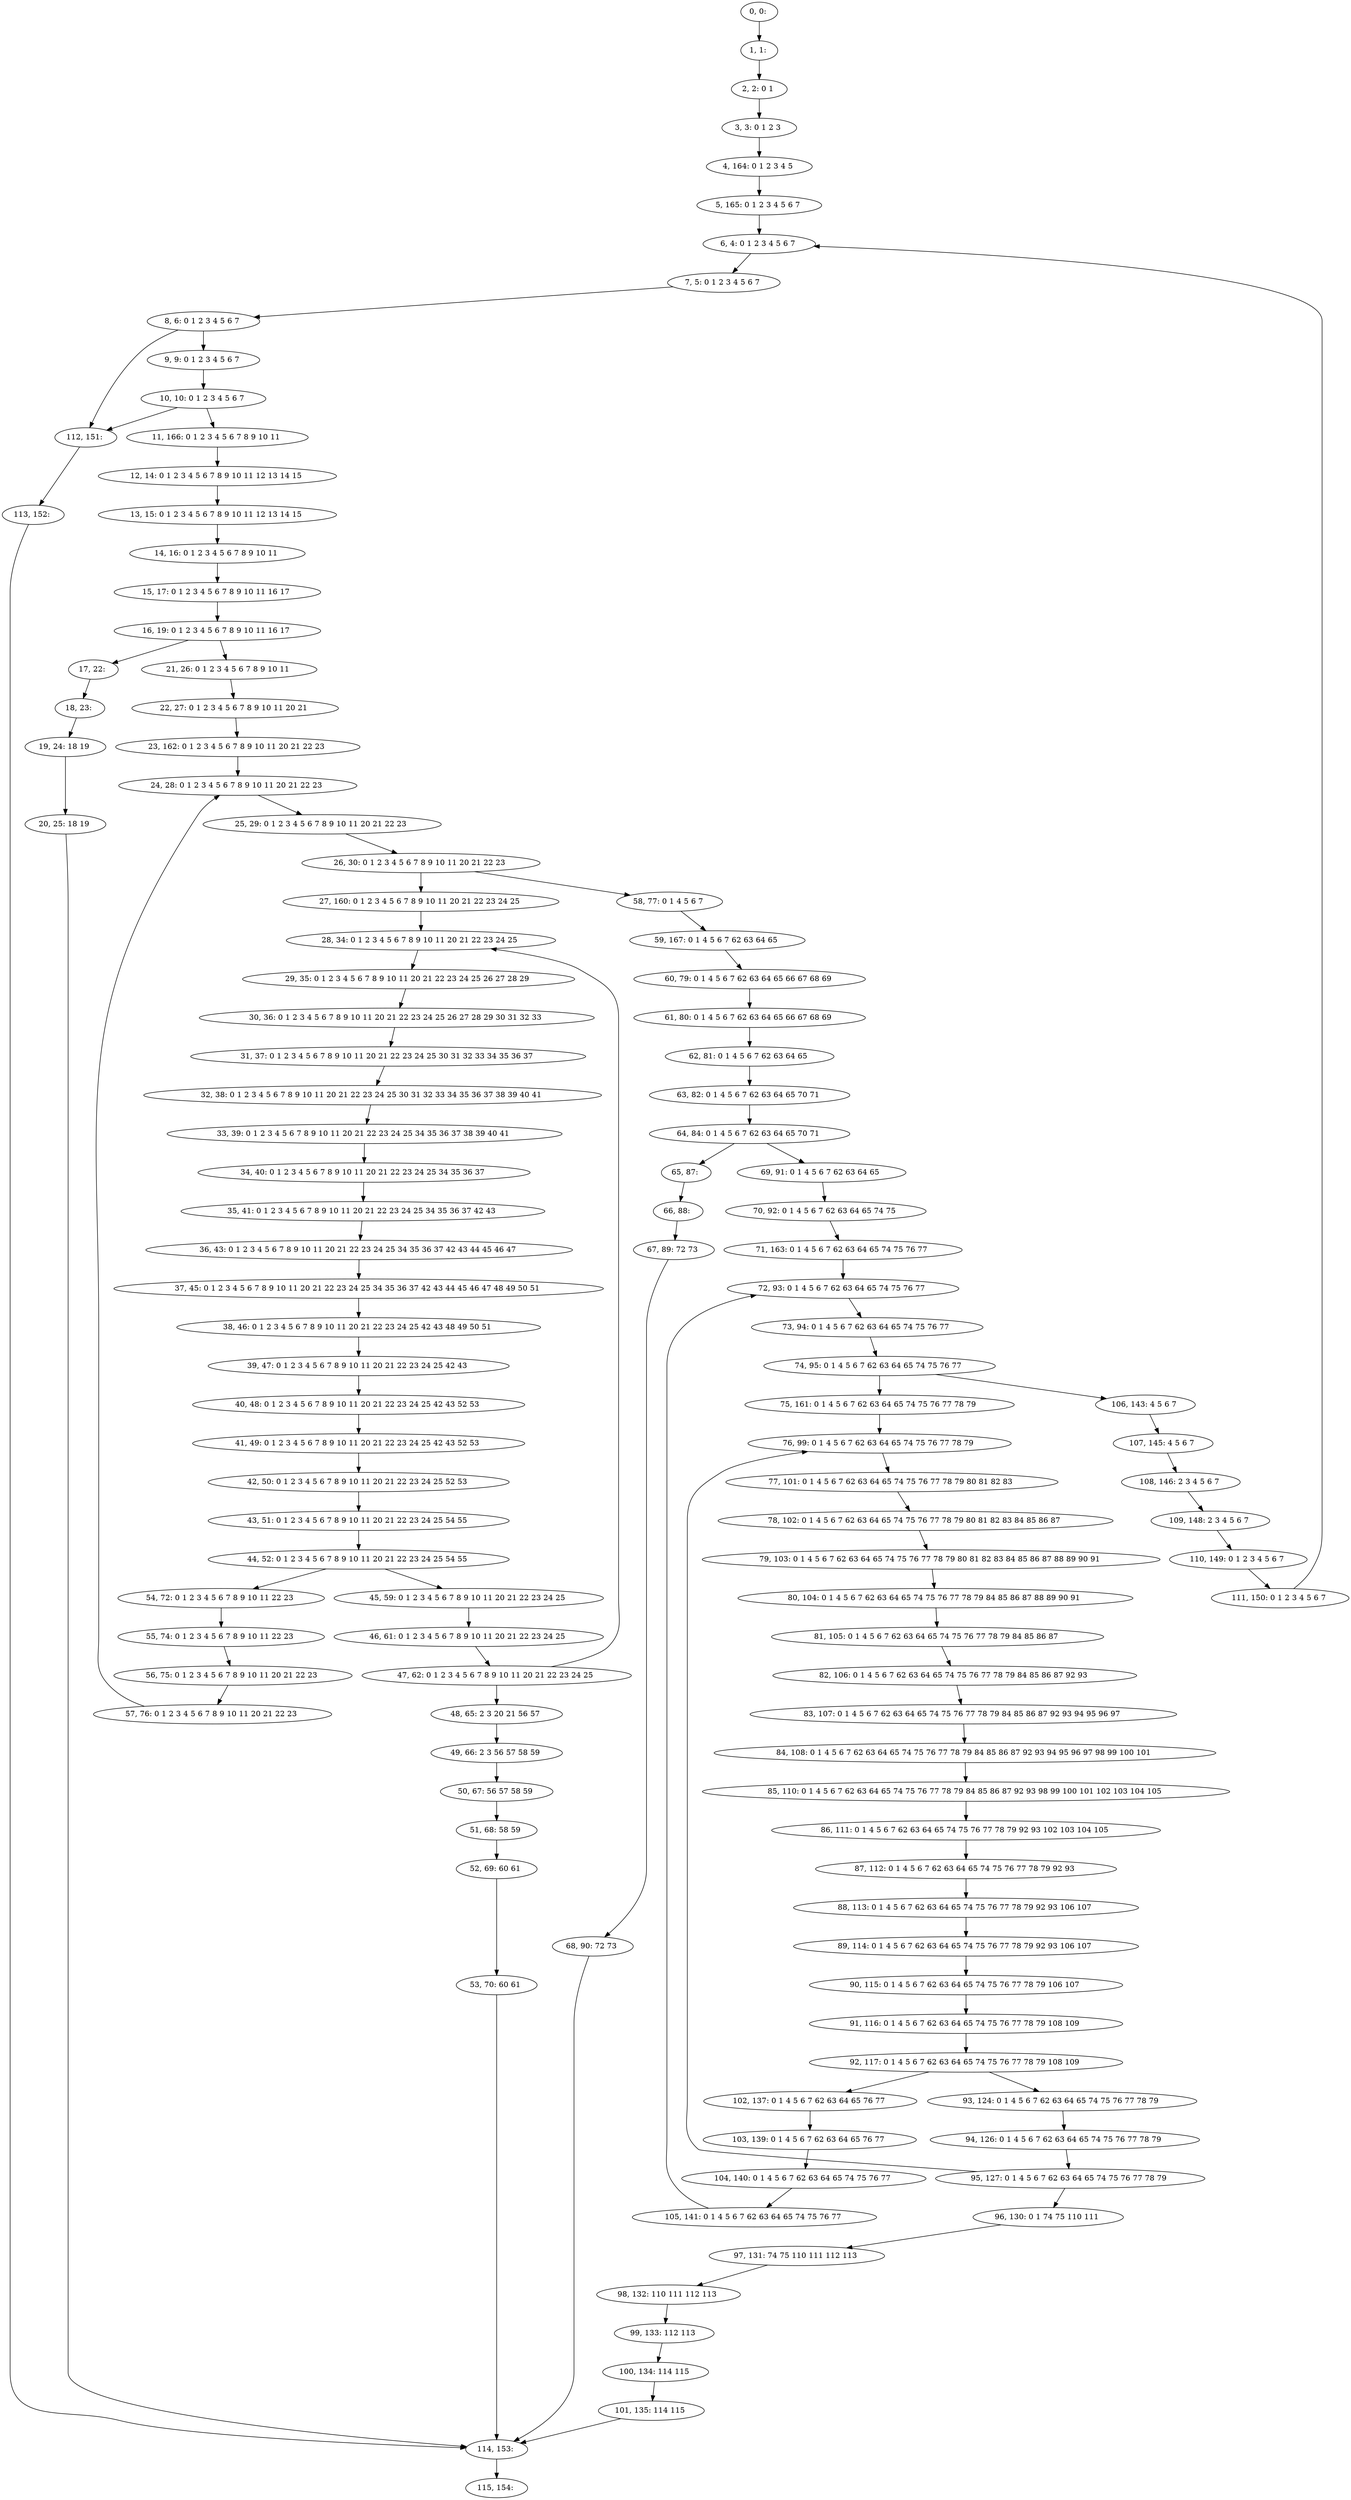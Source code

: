 digraph G {
0[label="0, 0: "];
1[label="1, 1: "];
2[label="2, 2: 0 1 "];
3[label="3, 3: 0 1 2 3 "];
4[label="4, 164: 0 1 2 3 4 5 "];
5[label="5, 165: 0 1 2 3 4 5 6 7 "];
6[label="6, 4: 0 1 2 3 4 5 6 7 "];
7[label="7, 5: 0 1 2 3 4 5 6 7 "];
8[label="8, 6: 0 1 2 3 4 5 6 7 "];
9[label="9, 9: 0 1 2 3 4 5 6 7 "];
10[label="10, 10: 0 1 2 3 4 5 6 7 "];
11[label="11, 166: 0 1 2 3 4 5 6 7 8 9 10 11 "];
12[label="12, 14: 0 1 2 3 4 5 6 7 8 9 10 11 12 13 14 15 "];
13[label="13, 15: 0 1 2 3 4 5 6 7 8 9 10 11 12 13 14 15 "];
14[label="14, 16: 0 1 2 3 4 5 6 7 8 9 10 11 "];
15[label="15, 17: 0 1 2 3 4 5 6 7 8 9 10 11 16 17 "];
16[label="16, 19: 0 1 2 3 4 5 6 7 8 9 10 11 16 17 "];
17[label="17, 22: "];
18[label="18, 23: "];
19[label="19, 24: 18 19 "];
20[label="20, 25: 18 19 "];
21[label="21, 26: 0 1 2 3 4 5 6 7 8 9 10 11 "];
22[label="22, 27: 0 1 2 3 4 5 6 7 8 9 10 11 20 21 "];
23[label="23, 162: 0 1 2 3 4 5 6 7 8 9 10 11 20 21 22 23 "];
24[label="24, 28: 0 1 2 3 4 5 6 7 8 9 10 11 20 21 22 23 "];
25[label="25, 29: 0 1 2 3 4 5 6 7 8 9 10 11 20 21 22 23 "];
26[label="26, 30: 0 1 2 3 4 5 6 7 8 9 10 11 20 21 22 23 "];
27[label="27, 160: 0 1 2 3 4 5 6 7 8 9 10 11 20 21 22 23 24 25 "];
28[label="28, 34: 0 1 2 3 4 5 6 7 8 9 10 11 20 21 22 23 24 25 "];
29[label="29, 35: 0 1 2 3 4 5 6 7 8 9 10 11 20 21 22 23 24 25 26 27 28 29 "];
30[label="30, 36: 0 1 2 3 4 5 6 7 8 9 10 11 20 21 22 23 24 25 26 27 28 29 30 31 32 33 "];
31[label="31, 37: 0 1 2 3 4 5 6 7 8 9 10 11 20 21 22 23 24 25 30 31 32 33 34 35 36 37 "];
32[label="32, 38: 0 1 2 3 4 5 6 7 8 9 10 11 20 21 22 23 24 25 30 31 32 33 34 35 36 37 38 39 40 41 "];
33[label="33, 39: 0 1 2 3 4 5 6 7 8 9 10 11 20 21 22 23 24 25 34 35 36 37 38 39 40 41 "];
34[label="34, 40: 0 1 2 3 4 5 6 7 8 9 10 11 20 21 22 23 24 25 34 35 36 37 "];
35[label="35, 41: 0 1 2 3 4 5 6 7 8 9 10 11 20 21 22 23 24 25 34 35 36 37 42 43 "];
36[label="36, 43: 0 1 2 3 4 5 6 7 8 9 10 11 20 21 22 23 24 25 34 35 36 37 42 43 44 45 46 47 "];
37[label="37, 45: 0 1 2 3 4 5 6 7 8 9 10 11 20 21 22 23 24 25 34 35 36 37 42 43 44 45 46 47 48 49 50 51 "];
38[label="38, 46: 0 1 2 3 4 5 6 7 8 9 10 11 20 21 22 23 24 25 42 43 48 49 50 51 "];
39[label="39, 47: 0 1 2 3 4 5 6 7 8 9 10 11 20 21 22 23 24 25 42 43 "];
40[label="40, 48: 0 1 2 3 4 5 6 7 8 9 10 11 20 21 22 23 24 25 42 43 52 53 "];
41[label="41, 49: 0 1 2 3 4 5 6 7 8 9 10 11 20 21 22 23 24 25 42 43 52 53 "];
42[label="42, 50: 0 1 2 3 4 5 6 7 8 9 10 11 20 21 22 23 24 25 52 53 "];
43[label="43, 51: 0 1 2 3 4 5 6 7 8 9 10 11 20 21 22 23 24 25 54 55 "];
44[label="44, 52: 0 1 2 3 4 5 6 7 8 9 10 11 20 21 22 23 24 25 54 55 "];
45[label="45, 59: 0 1 2 3 4 5 6 7 8 9 10 11 20 21 22 23 24 25 "];
46[label="46, 61: 0 1 2 3 4 5 6 7 8 9 10 11 20 21 22 23 24 25 "];
47[label="47, 62: 0 1 2 3 4 5 6 7 8 9 10 11 20 21 22 23 24 25 "];
48[label="48, 65: 2 3 20 21 56 57 "];
49[label="49, 66: 2 3 56 57 58 59 "];
50[label="50, 67: 56 57 58 59 "];
51[label="51, 68: 58 59 "];
52[label="52, 69: 60 61 "];
53[label="53, 70: 60 61 "];
54[label="54, 72: 0 1 2 3 4 5 6 7 8 9 10 11 22 23 "];
55[label="55, 74: 0 1 2 3 4 5 6 7 8 9 10 11 22 23 "];
56[label="56, 75: 0 1 2 3 4 5 6 7 8 9 10 11 20 21 22 23 "];
57[label="57, 76: 0 1 2 3 4 5 6 7 8 9 10 11 20 21 22 23 "];
58[label="58, 77: 0 1 4 5 6 7 "];
59[label="59, 167: 0 1 4 5 6 7 62 63 64 65 "];
60[label="60, 79: 0 1 4 5 6 7 62 63 64 65 66 67 68 69 "];
61[label="61, 80: 0 1 4 5 6 7 62 63 64 65 66 67 68 69 "];
62[label="62, 81: 0 1 4 5 6 7 62 63 64 65 "];
63[label="63, 82: 0 1 4 5 6 7 62 63 64 65 70 71 "];
64[label="64, 84: 0 1 4 5 6 7 62 63 64 65 70 71 "];
65[label="65, 87: "];
66[label="66, 88: "];
67[label="67, 89: 72 73 "];
68[label="68, 90: 72 73 "];
69[label="69, 91: 0 1 4 5 6 7 62 63 64 65 "];
70[label="70, 92: 0 1 4 5 6 7 62 63 64 65 74 75 "];
71[label="71, 163: 0 1 4 5 6 7 62 63 64 65 74 75 76 77 "];
72[label="72, 93: 0 1 4 5 6 7 62 63 64 65 74 75 76 77 "];
73[label="73, 94: 0 1 4 5 6 7 62 63 64 65 74 75 76 77 "];
74[label="74, 95: 0 1 4 5 6 7 62 63 64 65 74 75 76 77 "];
75[label="75, 161: 0 1 4 5 6 7 62 63 64 65 74 75 76 77 78 79 "];
76[label="76, 99: 0 1 4 5 6 7 62 63 64 65 74 75 76 77 78 79 "];
77[label="77, 101: 0 1 4 5 6 7 62 63 64 65 74 75 76 77 78 79 80 81 82 83 "];
78[label="78, 102: 0 1 4 5 6 7 62 63 64 65 74 75 76 77 78 79 80 81 82 83 84 85 86 87 "];
79[label="79, 103: 0 1 4 5 6 7 62 63 64 65 74 75 76 77 78 79 80 81 82 83 84 85 86 87 88 89 90 91 "];
80[label="80, 104: 0 1 4 5 6 7 62 63 64 65 74 75 76 77 78 79 84 85 86 87 88 89 90 91 "];
81[label="81, 105: 0 1 4 5 6 7 62 63 64 65 74 75 76 77 78 79 84 85 86 87 "];
82[label="82, 106: 0 1 4 5 6 7 62 63 64 65 74 75 76 77 78 79 84 85 86 87 92 93 "];
83[label="83, 107: 0 1 4 5 6 7 62 63 64 65 74 75 76 77 78 79 84 85 86 87 92 93 94 95 96 97 "];
84[label="84, 108: 0 1 4 5 6 7 62 63 64 65 74 75 76 77 78 79 84 85 86 87 92 93 94 95 96 97 98 99 100 101 "];
85[label="85, 110: 0 1 4 5 6 7 62 63 64 65 74 75 76 77 78 79 84 85 86 87 92 93 98 99 100 101 102 103 104 105 "];
86[label="86, 111: 0 1 4 5 6 7 62 63 64 65 74 75 76 77 78 79 92 93 102 103 104 105 "];
87[label="87, 112: 0 1 4 5 6 7 62 63 64 65 74 75 76 77 78 79 92 93 "];
88[label="88, 113: 0 1 4 5 6 7 62 63 64 65 74 75 76 77 78 79 92 93 106 107 "];
89[label="89, 114: 0 1 4 5 6 7 62 63 64 65 74 75 76 77 78 79 92 93 106 107 "];
90[label="90, 115: 0 1 4 5 6 7 62 63 64 65 74 75 76 77 78 79 106 107 "];
91[label="91, 116: 0 1 4 5 6 7 62 63 64 65 74 75 76 77 78 79 108 109 "];
92[label="92, 117: 0 1 4 5 6 7 62 63 64 65 74 75 76 77 78 79 108 109 "];
93[label="93, 124: 0 1 4 5 6 7 62 63 64 65 74 75 76 77 78 79 "];
94[label="94, 126: 0 1 4 5 6 7 62 63 64 65 74 75 76 77 78 79 "];
95[label="95, 127: 0 1 4 5 6 7 62 63 64 65 74 75 76 77 78 79 "];
96[label="96, 130: 0 1 74 75 110 111 "];
97[label="97, 131: 74 75 110 111 112 113 "];
98[label="98, 132: 110 111 112 113 "];
99[label="99, 133: 112 113 "];
100[label="100, 134: 114 115 "];
101[label="101, 135: 114 115 "];
102[label="102, 137: 0 1 4 5 6 7 62 63 64 65 76 77 "];
103[label="103, 139: 0 1 4 5 6 7 62 63 64 65 76 77 "];
104[label="104, 140: 0 1 4 5 6 7 62 63 64 65 74 75 76 77 "];
105[label="105, 141: 0 1 4 5 6 7 62 63 64 65 74 75 76 77 "];
106[label="106, 143: 4 5 6 7 "];
107[label="107, 145: 4 5 6 7 "];
108[label="108, 146: 2 3 4 5 6 7 "];
109[label="109, 148: 2 3 4 5 6 7 "];
110[label="110, 149: 0 1 2 3 4 5 6 7 "];
111[label="111, 150: 0 1 2 3 4 5 6 7 "];
112[label="112, 151: "];
113[label="113, 152: "];
114[label="114, 153: "];
115[label="115, 154: "];
0->1 ;
1->2 ;
2->3 ;
3->4 ;
4->5 ;
5->6 ;
6->7 ;
7->8 ;
8->9 ;
8->112 ;
9->10 ;
10->11 ;
10->112 ;
11->12 ;
12->13 ;
13->14 ;
14->15 ;
15->16 ;
16->17 ;
16->21 ;
17->18 ;
18->19 ;
19->20 ;
20->114 ;
21->22 ;
22->23 ;
23->24 ;
24->25 ;
25->26 ;
26->27 ;
26->58 ;
27->28 ;
28->29 ;
29->30 ;
30->31 ;
31->32 ;
32->33 ;
33->34 ;
34->35 ;
35->36 ;
36->37 ;
37->38 ;
38->39 ;
39->40 ;
40->41 ;
41->42 ;
42->43 ;
43->44 ;
44->45 ;
44->54 ;
45->46 ;
46->47 ;
47->48 ;
47->28 ;
48->49 ;
49->50 ;
50->51 ;
51->52 ;
52->53 ;
53->114 ;
54->55 ;
55->56 ;
56->57 ;
57->24 ;
58->59 ;
59->60 ;
60->61 ;
61->62 ;
62->63 ;
63->64 ;
64->65 ;
64->69 ;
65->66 ;
66->67 ;
67->68 ;
68->114 ;
69->70 ;
70->71 ;
71->72 ;
72->73 ;
73->74 ;
74->75 ;
74->106 ;
75->76 ;
76->77 ;
77->78 ;
78->79 ;
79->80 ;
80->81 ;
81->82 ;
82->83 ;
83->84 ;
84->85 ;
85->86 ;
86->87 ;
87->88 ;
88->89 ;
89->90 ;
90->91 ;
91->92 ;
92->93 ;
92->102 ;
93->94 ;
94->95 ;
95->96 ;
95->76 ;
96->97 ;
97->98 ;
98->99 ;
99->100 ;
100->101 ;
101->114 ;
102->103 ;
103->104 ;
104->105 ;
105->72 ;
106->107 ;
107->108 ;
108->109 ;
109->110 ;
110->111 ;
111->6 ;
112->113 ;
113->114 ;
114->115 ;
}
